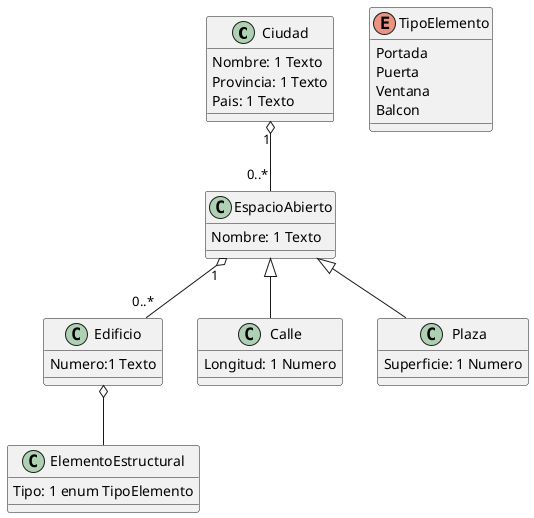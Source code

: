 @startuml
class Ciudad{
Nombre: 1 Texto
Provincia: 1 Texto
Pais: 1 Texto
}

class EspacioAbierto{
Nombre: 1 Texto
}
Ciudad "1" o-- "0..*" EspacioAbierto

class Edificio{
Numero:1 Texto
}

EspacioAbierto "1" o-- "0..*" Edificio

class ElementoEstructural{
Tipo: 1 enum TipoElemento
}

Edificio o-- ElementoEstructural

enum TipoElemento{
Portada
Puerta
Ventana
Balcon
}

class Calle extends EspacioAbierto{
Longitud: 1 Numero
}
class Plaza extends EspacioAbierto{
Superficie: 1 Numero
}
@endumlto